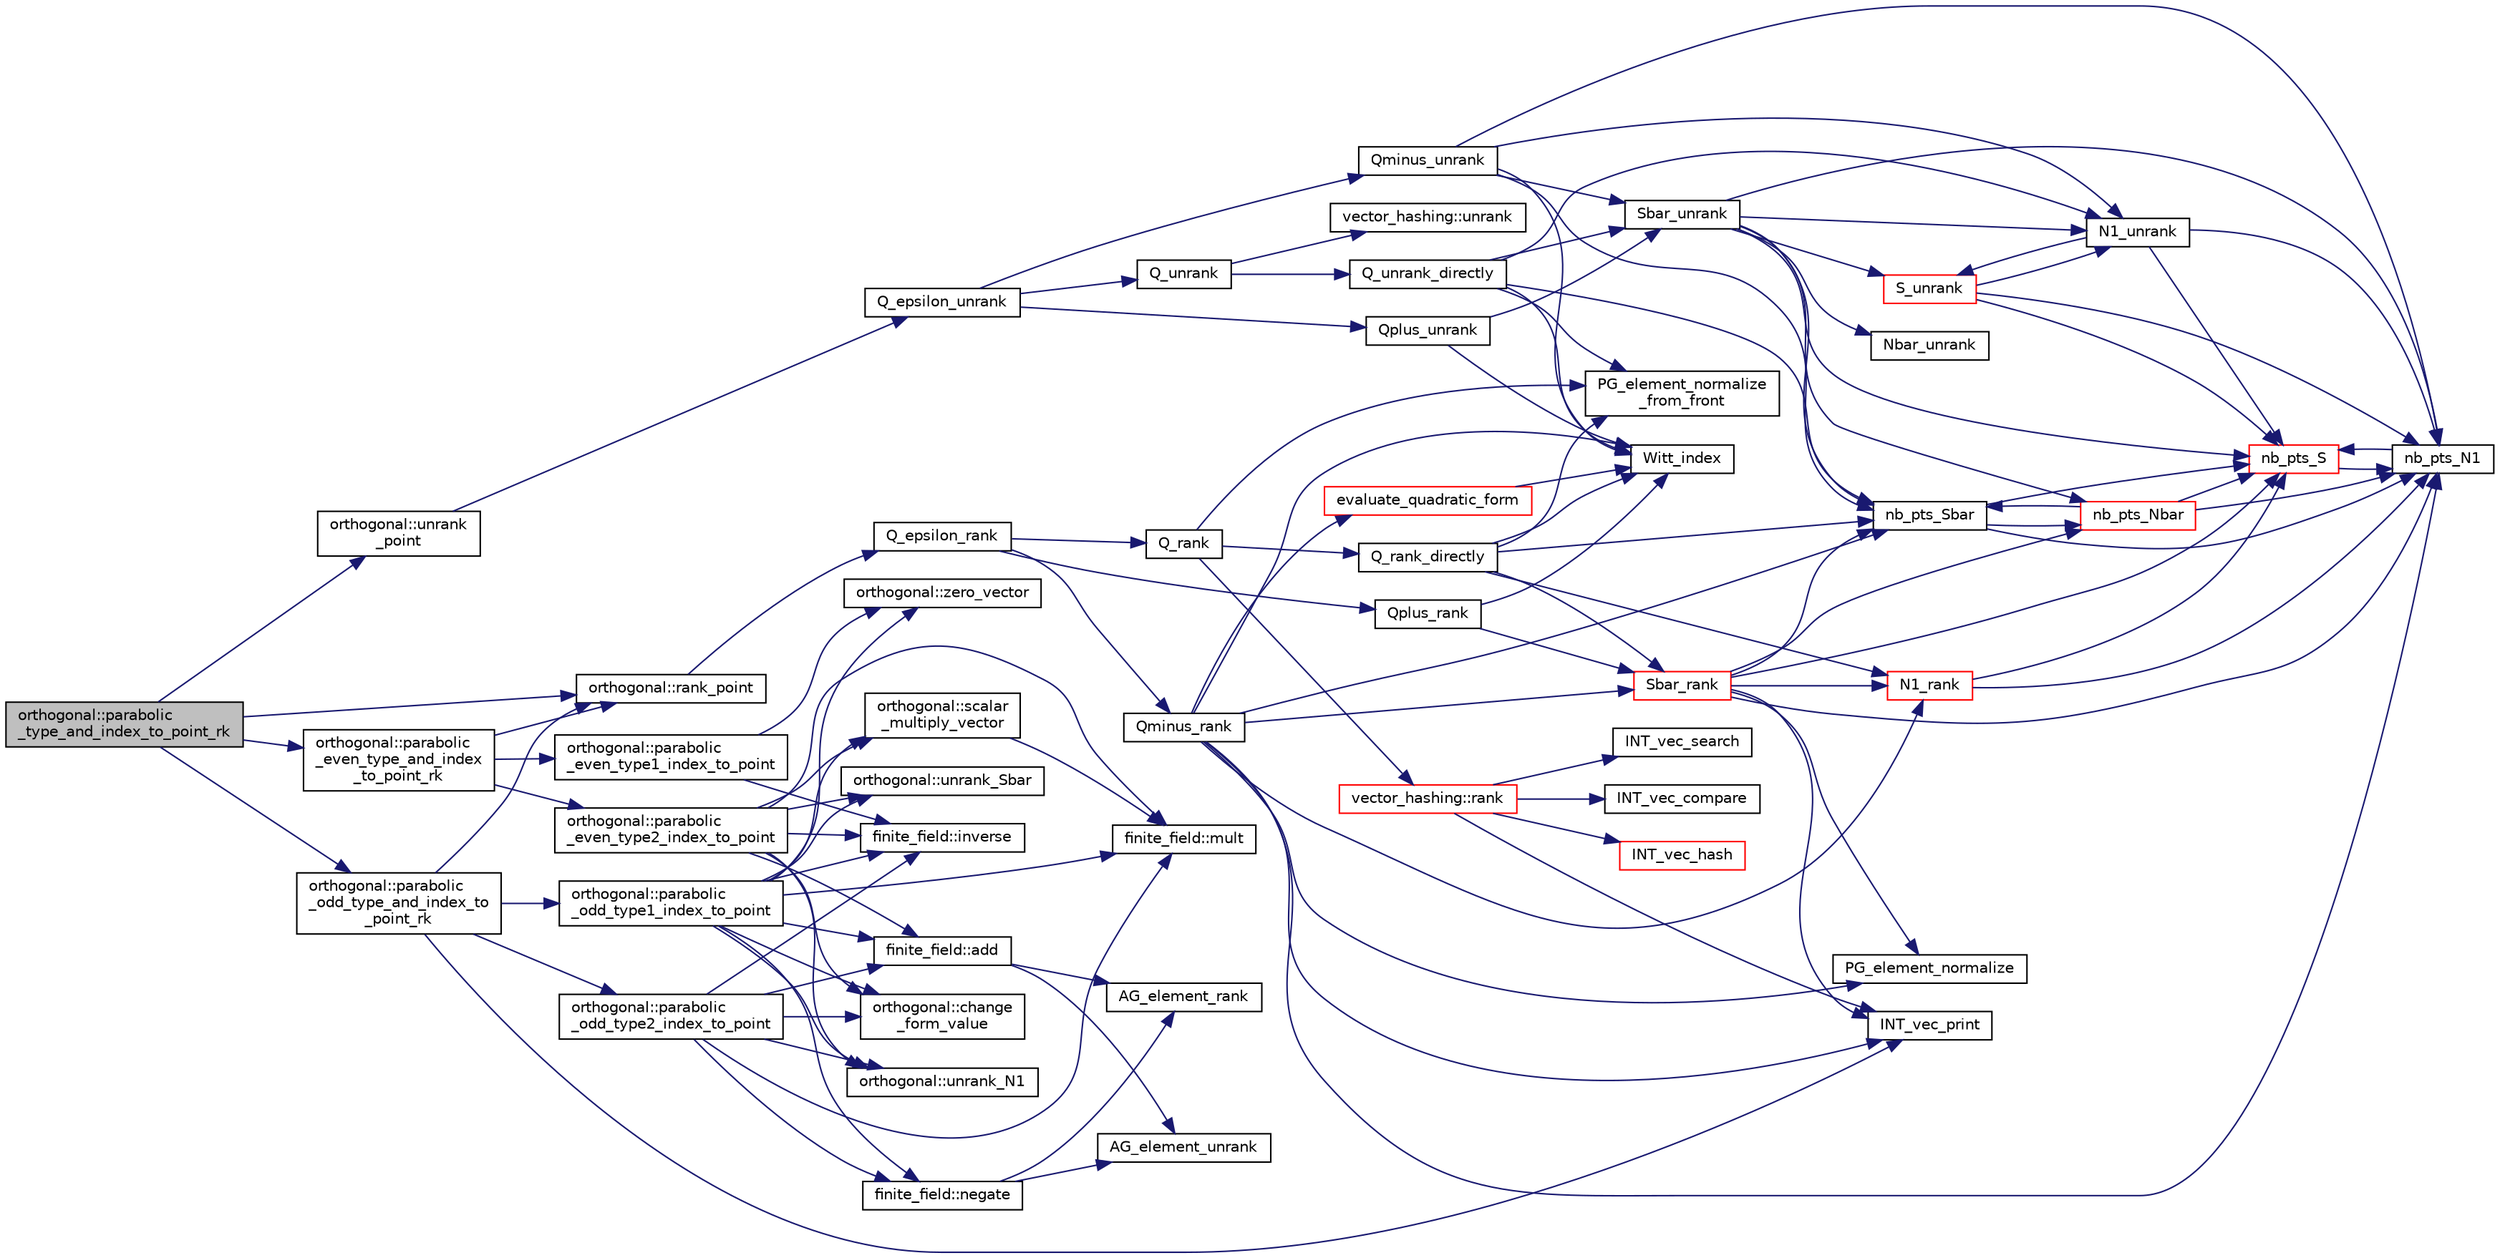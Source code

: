 digraph "orthogonal::parabolic_type_and_index_to_point_rk"
{
  edge [fontname="Helvetica",fontsize="10",labelfontname="Helvetica",labelfontsize="10"];
  node [fontname="Helvetica",fontsize="10",shape=record];
  rankdir="LR";
  Node30685 [label="orthogonal::parabolic\l_type_and_index_to_point_rk",height=0.2,width=0.4,color="black", fillcolor="grey75", style="filled", fontcolor="black"];
  Node30685 -> Node30686 [color="midnightblue",fontsize="10",style="solid",fontname="Helvetica"];
  Node30686 [label="orthogonal::unrank\l_point",height=0.2,width=0.4,color="black", fillcolor="white", style="filled",URL="$d7/daa/classorthogonal.html#ab655117100f7c66c19817b84ac5ac0a0"];
  Node30686 -> Node30687 [color="midnightblue",fontsize="10",style="solid",fontname="Helvetica"];
  Node30687 [label="Q_epsilon_unrank",height=0.2,width=0.4,color="black", fillcolor="white", style="filled",URL="$d4/d67/geometry_8h.html#af162c4d30d4a6528299e37551c353e7b"];
  Node30687 -> Node30688 [color="midnightblue",fontsize="10",style="solid",fontname="Helvetica"];
  Node30688 [label="Q_unrank",height=0.2,width=0.4,color="black", fillcolor="white", style="filled",URL="$db/da0/lib_2foundations_2geometry_2orthogonal__points_8_c.html#a6d02923d5b54ef796934e753e6f5b65b"];
  Node30688 -> Node30689 [color="midnightblue",fontsize="10",style="solid",fontname="Helvetica"];
  Node30689 [label="vector_hashing::unrank",height=0.2,width=0.4,color="black", fillcolor="white", style="filled",URL="$d8/daa/classvector__hashing.html#abbebd3a96a6d27a34b9b49af99e2ed3d"];
  Node30688 -> Node30690 [color="midnightblue",fontsize="10",style="solid",fontname="Helvetica"];
  Node30690 [label="Q_unrank_directly",height=0.2,width=0.4,color="black", fillcolor="white", style="filled",URL="$db/da0/lib_2foundations_2geometry_2orthogonal__points_8_c.html#a105e7e72249e78fcf0785c69099d90ce"];
  Node30690 -> Node30691 [color="midnightblue",fontsize="10",style="solid",fontname="Helvetica"];
  Node30691 [label="Witt_index",height=0.2,width=0.4,color="black", fillcolor="white", style="filled",URL="$db/da0/lib_2foundations_2geometry_2orthogonal__points_8_c.html#ab3483ecb9859a6758f82b5327da50534"];
  Node30690 -> Node30692 [color="midnightblue",fontsize="10",style="solid",fontname="Helvetica"];
  Node30692 [label="nb_pts_Sbar",height=0.2,width=0.4,color="black", fillcolor="white", style="filled",URL="$db/da0/lib_2foundations_2geometry_2orthogonal__points_8_c.html#a986dda26505c9934c771578b084f67cc"];
  Node30692 -> Node30693 [color="midnightblue",fontsize="10",style="solid",fontname="Helvetica"];
  Node30693 [label="nb_pts_S",height=0.2,width=0.4,color="red", fillcolor="white", style="filled",URL="$db/da0/lib_2foundations_2geometry_2orthogonal__points_8_c.html#a9bc3dec6e722644d182738102c3e04f3"];
  Node30693 -> Node30695 [color="midnightblue",fontsize="10",style="solid",fontname="Helvetica"];
  Node30695 [label="nb_pts_N1",height=0.2,width=0.4,color="black", fillcolor="white", style="filled",URL="$db/da0/lib_2foundations_2geometry_2orthogonal__points_8_c.html#ae0f2e1c76523db67b4ec9629ccc35bc6"];
  Node30695 -> Node30693 [color="midnightblue",fontsize="10",style="solid",fontname="Helvetica"];
  Node30692 -> Node30696 [color="midnightblue",fontsize="10",style="solid",fontname="Helvetica"];
  Node30696 [label="nb_pts_Nbar",height=0.2,width=0.4,color="red", fillcolor="white", style="filled",URL="$db/da0/lib_2foundations_2geometry_2orthogonal__points_8_c.html#a51b4684a176c6841fd3cd6c34c684c2c"];
  Node30696 -> Node30692 [color="midnightblue",fontsize="10",style="solid",fontname="Helvetica"];
  Node30696 -> Node30693 [color="midnightblue",fontsize="10",style="solid",fontname="Helvetica"];
  Node30696 -> Node30695 [color="midnightblue",fontsize="10",style="solid",fontname="Helvetica"];
  Node30692 -> Node30695 [color="midnightblue",fontsize="10",style="solid",fontname="Helvetica"];
  Node30690 -> Node30697 [color="midnightblue",fontsize="10",style="solid",fontname="Helvetica"];
  Node30697 [label="Sbar_unrank",height=0.2,width=0.4,color="black", fillcolor="white", style="filled",URL="$db/da0/lib_2foundations_2geometry_2orthogonal__points_8_c.html#a65d9b9ccfff12dd92f4f4e8360701c98"];
  Node30697 -> Node30692 [color="midnightblue",fontsize="10",style="solid",fontname="Helvetica"];
  Node30697 -> Node30693 [color="midnightblue",fontsize="10",style="solid",fontname="Helvetica"];
  Node30697 -> Node30698 [color="midnightblue",fontsize="10",style="solid",fontname="Helvetica"];
  Node30698 [label="S_unrank",height=0.2,width=0.4,color="red", fillcolor="white", style="filled",URL="$db/da0/lib_2foundations_2geometry_2orthogonal__points_8_c.html#a18964a35af25f1b4a85f4eaeb1543d92"];
  Node30698 -> Node30693 [color="midnightblue",fontsize="10",style="solid",fontname="Helvetica"];
  Node30698 -> Node30695 [color="midnightblue",fontsize="10",style="solid",fontname="Helvetica"];
  Node30698 -> Node30700 [color="midnightblue",fontsize="10",style="solid",fontname="Helvetica"];
  Node30700 [label="N1_unrank",height=0.2,width=0.4,color="black", fillcolor="white", style="filled",URL="$db/da0/lib_2foundations_2geometry_2orthogonal__points_8_c.html#aa9427e27f7f207c1baff3a34cc5d78cf"];
  Node30700 -> Node30693 [color="midnightblue",fontsize="10",style="solid",fontname="Helvetica"];
  Node30700 -> Node30695 [color="midnightblue",fontsize="10",style="solid",fontname="Helvetica"];
  Node30700 -> Node30698 [color="midnightblue",fontsize="10",style="solid",fontname="Helvetica"];
  Node30697 -> Node30696 [color="midnightblue",fontsize="10",style="solid",fontname="Helvetica"];
  Node30697 -> Node30695 [color="midnightblue",fontsize="10",style="solid",fontname="Helvetica"];
  Node30697 -> Node30704 [color="midnightblue",fontsize="10",style="solid",fontname="Helvetica"];
  Node30704 [label="Nbar_unrank",height=0.2,width=0.4,color="black", fillcolor="white", style="filled",URL="$db/da0/lib_2foundations_2geometry_2orthogonal__points_8_c.html#ad641d8fb061c898a2c18266e263fb278"];
  Node30697 -> Node30700 [color="midnightblue",fontsize="10",style="solid",fontname="Helvetica"];
  Node30690 -> Node30705 [color="midnightblue",fontsize="10",style="solid",fontname="Helvetica"];
  Node30705 [label="PG_element_normalize\l_from_front",height=0.2,width=0.4,color="black", fillcolor="white", style="filled",URL="$d4/d67/geometry_8h.html#af675caf5f9975573455c8d93cb56bf95"];
  Node30690 -> Node30700 [color="midnightblue",fontsize="10",style="solid",fontname="Helvetica"];
  Node30687 -> Node30706 [color="midnightblue",fontsize="10",style="solid",fontname="Helvetica"];
  Node30706 [label="Qplus_unrank",height=0.2,width=0.4,color="black", fillcolor="white", style="filled",URL="$db/da0/lib_2foundations_2geometry_2orthogonal__points_8_c.html#ad50512edd586919700e033744b4a03c8"];
  Node30706 -> Node30691 [color="midnightblue",fontsize="10",style="solid",fontname="Helvetica"];
  Node30706 -> Node30697 [color="midnightblue",fontsize="10",style="solid",fontname="Helvetica"];
  Node30687 -> Node30707 [color="midnightblue",fontsize="10",style="solid",fontname="Helvetica"];
  Node30707 [label="Qminus_unrank",height=0.2,width=0.4,color="black", fillcolor="white", style="filled",URL="$db/da0/lib_2foundations_2geometry_2orthogonal__points_8_c.html#ac2dd18f435ab479095b836a483c12c7d"];
  Node30707 -> Node30691 [color="midnightblue",fontsize="10",style="solid",fontname="Helvetica"];
  Node30707 -> Node30692 [color="midnightblue",fontsize="10",style="solid",fontname="Helvetica"];
  Node30707 -> Node30697 [color="midnightblue",fontsize="10",style="solid",fontname="Helvetica"];
  Node30707 -> Node30695 [color="midnightblue",fontsize="10",style="solid",fontname="Helvetica"];
  Node30707 -> Node30700 [color="midnightblue",fontsize="10",style="solid",fontname="Helvetica"];
  Node30685 -> Node30708 [color="midnightblue",fontsize="10",style="solid",fontname="Helvetica"];
  Node30708 [label="orthogonal::rank_point",height=0.2,width=0.4,color="black", fillcolor="white", style="filled",URL="$d7/daa/classorthogonal.html#adb4f1528590a804b3c011a68c9ebf655"];
  Node30708 -> Node30709 [color="midnightblue",fontsize="10",style="solid",fontname="Helvetica"];
  Node30709 [label="Q_epsilon_rank",height=0.2,width=0.4,color="black", fillcolor="white", style="filled",URL="$d4/d67/geometry_8h.html#a0949e1151174e2988aa697cb31942e97"];
  Node30709 -> Node30710 [color="midnightblue",fontsize="10",style="solid",fontname="Helvetica"];
  Node30710 [label="Q_rank",height=0.2,width=0.4,color="black", fillcolor="white", style="filled",URL="$db/da0/lib_2foundations_2geometry_2orthogonal__points_8_c.html#ad2671f4db3224df1e22494b9d946375e"];
  Node30710 -> Node30705 [color="midnightblue",fontsize="10",style="solid",fontname="Helvetica"];
  Node30710 -> Node30711 [color="midnightblue",fontsize="10",style="solid",fontname="Helvetica"];
  Node30711 [label="vector_hashing::rank",height=0.2,width=0.4,color="red", fillcolor="white", style="filled",URL="$d8/daa/classvector__hashing.html#a4879796cc2ade5fcef891747909ec710"];
  Node30711 -> Node30712 [color="midnightblue",fontsize="10",style="solid",fontname="Helvetica"];
  Node30712 [label="INT_vec_hash",height=0.2,width=0.4,color="red", fillcolor="white", style="filled",URL="$d5/db4/io__and__os_8h.html#a2c14b1034b07b03b4df943066edeb99f"];
  Node30711 -> Node30714 [color="midnightblue",fontsize="10",style="solid",fontname="Helvetica"];
  Node30714 [label="INT_vec_search",height=0.2,width=0.4,color="black", fillcolor="white", style="filled",URL="$d5/de2/foundations_2data__structures_2data__structures_8h.html#ad103ef2316a1f671bdb68fd9cd9ba945"];
  Node30711 -> Node30715 [color="midnightblue",fontsize="10",style="solid",fontname="Helvetica"];
  Node30715 [label="INT_vec_compare",height=0.2,width=0.4,color="black", fillcolor="white", style="filled",URL="$d5/de2/foundations_2data__structures_2data__structures_8h.html#ac1a17fca23fb4a338aef8547a4c2fded"];
  Node30711 -> Node30716 [color="midnightblue",fontsize="10",style="solid",fontname="Helvetica"];
  Node30716 [label="INT_vec_print",height=0.2,width=0.4,color="black", fillcolor="white", style="filled",URL="$df/dbf/sajeeb_8_c.html#a79a5901af0b47dd0d694109543c027fe"];
  Node30710 -> Node30718 [color="midnightblue",fontsize="10",style="solid",fontname="Helvetica"];
  Node30718 [label="Q_rank_directly",height=0.2,width=0.4,color="black", fillcolor="white", style="filled",URL="$db/da0/lib_2foundations_2geometry_2orthogonal__points_8_c.html#a5f856abfc1a984dc77a7e21a239ab88e"];
  Node30718 -> Node30691 [color="midnightblue",fontsize="10",style="solid",fontname="Helvetica"];
  Node30718 -> Node30692 [color="midnightblue",fontsize="10",style="solid",fontname="Helvetica"];
  Node30718 -> Node30719 [color="midnightblue",fontsize="10",style="solid",fontname="Helvetica"];
  Node30719 [label="Sbar_rank",height=0.2,width=0.4,color="red", fillcolor="white", style="filled",URL="$db/da0/lib_2foundations_2geometry_2orthogonal__points_8_c.html#a9f987613e1f3dd623ce4032443a5a4a3"];
  Node30719 -> Node30720 [color="midnightblue",fontsize="10",style="solid",fontname="Helvetica"];
  Node30720 [label="PG_element_normalize",height=0.2,width=0.4,color="black", fillcolor="white", style="filled",URL="$d4/d67/geometry_8h.html#a5a4c3c1158bad6bab0d786c616bd0996"];
  Node30719 -> Node30716 [color="midnightblue",fontsize="10",style="solid",fontname="Helvetica"];
  Node30719 -> Node30692 [color="midnightblue",fontsize="10",style="solid",fontname="Helvetica"];
  Node30719 -> Node30693 [color="midnightblue",fontsize="10",style="solid",fontname="Helvetica"];
  Node30719 -> Node30696 [color="midnightblue",fontsize="10",style="solid",fontname="Helvetica"];
  Node30719 -> Node30695 [color="midnightblue",fontsize="10",style="solid",fontname="Helvetica"];
  Node30719 -> Node30724 [color="midnightblue",fontsize="10",style="solid",fontname="Helvetica"];
  Node30724 [label="N1_rank",height=0.2,width=0.4,color="red", fillcolor="white", style="filled",URL="$db/da0/lib_2foundations_2geometry_2orthogonal__points_8_c.html#aeb5e4527dd73fce52439f30400b9946a"];
  Node30724 -> Node30693 [color="midnightblue",fontsize="10",style="solid",fontname="Helvetica"];
  Node30724 -> Node30695 [color="midnightblue",fontsize="10",style="solid",fontname="Helvetica"];
  Node30718 -> Node30705 [color="midnightblue",fontsize="10",style="solid",fontname="Helvetica"];
  Node30718 -> Node30724 [color="midnightblue",fontsize="10",style="solid",fontname="Helvetica"];
  Node30709 -> Node30726 [color="midnightblue",fontsize="10",style="solid",fontname="Helvetica"];
  Node30726 [label="Qplus_rank",height=0.2,width=0.4,color="black", fillcolor="white", style="filled",URL="$db/da0/lib_2foundations_2geometry_2orthogonal__points_8_c.html#aaa1be357d007a845ce2866169d63afb7"];
  Node30726 -> Node30691 [color="midnightblue",fontsize="10",style="solid",fontname="Helvetica"];
  Node30726 -> Node30719 [color="midnightblue",fontsize="10",style="solid",fontname="Helvetica"];
  Node30709 -> Node30727 [color="midnightblue",fontsize="10",style="solid",fontname="Helvetica"];
  Node30727 [label="Qminus_rank",height=0.2,width=0.4,color="black", fillcolor="white", style="filled",URL="$db/da0/lib_2foundations_2geometry_2orthogonal__points_8_c.html#aec3e3dad3c2c12fa081edab0af2cb91a"];
  Node30727 -> Node30691 [color="midnightblue",fontsize="10",style="solid",fontname="Helvetica"];
  Node30727 -> Node30728 [color="midnightblue",fontsize="10",style="solid",fontname="Helvetica"];
  Node30728 [label="evaluate_quadratic_form",height=0.2,width=0.4,color="red", fillcolor="white", style="filled",URL="$db/da0/lib_2foundations_2geometry_2orthogonal__points_8_c.html#a4faa3ca9079fe60d4ad421506491ed6a"];
  Node30728 -> Node30691 [color="midnightblue",fontsize="10",style="solid",fontname="Helvetica"];
  Node30727 -> Node30716 [color="midnightblue",fontsize="10",style="solid",fontname="Helvetica"];
  Node30727 -> Node30720 [color="midnightblue",fontsize="10",style="solid",fontname="Helvetica"];
  Node30727 -> Node30719 [color="midnightblue",fontsize="10",style="solid",fontname="Helvetica"];
  Node30727 -> Node30692 [color="midnightblue",fontsize="10",style="solid",fontname="Helvetica"];
  Node30727 -> Node30695 [color="midnightblue",fontsize="10",style="solid",fontname="Helvetica"];
  Node30727 -> Node30724 [color="midnightblue",fontsize="10",style="solid",fontname="Helvetica"];
  Node30685 -> Node30729 [color="midnightblue",fontsize="10",style="solid",fontname="Helvetica"];
  Node30729 [label="orthogonal::parabolic\l_even_type_and_index\l_to_point_rk",height=0.2,width=0.4,color="black", fillcolor="white", style="filled",URL="$d7/daa/classorthogonal.html#af43894039e8c5a8039f52b93dfa3ff77"];
  Node30729 -> Node30730 [color="midnightblue",fontsize="10",style="solid",fontname="Helvetica"];
  Node30730 [label="orthogonal::parabolic\l_even_type1_index_to_point",height=0.2,width=0.4,color="black", fillcolor="white", style="filled",URL="$d7/daa/classorthogonal.html#a6646754b896f772146faceaa4100403f"];
  Node30730 -> Node30731 [color="midnightblue",fontsize="10",style="solid",fontname="Helvetica"];
  Node30731 [label="orthogonal::zero_vector",height=0.2,width=0.4,color="black", fillcolor="white", style="filled",URL="$d7/daa/classorthogonal.html#ac549a3cc712c2e811ae33820f0ccd59a"];
  Node30730 -> Node30732 [color="midnightblue",fontsize="10",style="solid",fontname="Helvetica"];
  Node30732 [label="finite_field::inverse",height=0.2,width=0.4,color="black", fillcolor="white", style="filled",URL="$df/d5a/classfinite__field.html#a69f2a12c01e70b7ce2d115c5221c9cdd"];
  Node30729 -> Node30708 [color="midnightblue",fontsize="10",style="solid",fontname="Helvetica"];
  Node30729 -> Node30733 [color="midnightblue",fontsize="10",style="solid",fontname="Helvetica"];
  Node30733 [label="orthogonal::parabolic\l_even_type2_index_to_point",height=0.2,width=0.4,color="black", fillcolor="white", style="filled",URL="$d7/daa/classorthogonal.html#ac00a073ffe018536d0b07841b405533a"];
  Node30733 -> Node30734 [color="midnightblue",fontsize="10",style="solid",fontname="Helvetica"];
  Node30734 [label="orthogonal::unrank_N1",height=0.2,width=0.4,color="black", fillcolor="white", style="filled",URL="$d7/daa/classorthogonal.html#ac39ac9cea140f569c2b78ad01310b4b6"];
  Node30733 -> Node30735 [color="midnightblue",fontsize="10",style="solid",fontname="Helvetica"];
  Node30735 [label="orthogonal::change\l_form_value",height=0.2,width=0.4,color="black", fillcolor="white", style="filled",URL="$d7/daa/classorthogonal.html#a981c26d4b73e152cd884f0b969a581bf"];
  Node30733 -> Node30736 [color="midnightblue",fontsize="10",style="solid",fontname="Helvetica"];
  Node30736 [label="orthogonal::unrank_Sbar",height=0.2,width=0.4,color="black", fillcolor="white", style="filled",URL="$d7/daa/classorthogonal.html#af5dc4e991f79be6bfdce4325648e037a"];
  Node30733 -> Node30737 [color="midnightblue",fontsize="10",style="solid",fontname="Helvetica"];
  Node30737 [label="orthogonal::scalar\l_multiply_vector",height=0.2,width=0.4,color="black", fillcolor="white", style="filled",URL="$d7/daa/classorthogonal.html#aa09d1376cd2f6bd9a3dbc05d2e300345"];
  Node30737 -> Node30738 [color="midnightblue",fontsize="10",style="solid",fontname="Helvetica"];
  Node30738 [label="finite_field::mult",height=0.2,width=0.4,color="black", fillcolor="white", style="filled",URL="$df/d5a/classfinite__field.html#a24fb5917aa6d4d656fd855b7f44a13b0"];
  Node30733 -> Node30732 [color="midnightblue",fontsize="10",style="solid",fontname="Helvetica"];
  Node30733 -> Node30738 [color="midnightblue",fontsize="10",style="solid",fontname="Helvetica"];
  Node30733 -> Node30739 [color="midnightblue",fontsize="10",style="solid",fontname="Helvetica"];
  Node30739 [label="finite_field::add",height=0.2,width=0.4,color="black", fillcolor="white", style="filled",URL="$df/d5a/classfinite__field.html#a8f12328a27500f3c7be0c849ebbc9d14"];
  Node30739 -> Node30740 [color="midnightblue",fontsize="10",style="solid",fontname="Helvetica"];
  Node30740 [label="AG_element_unrank",height=0.2,width=0.4,color="black", fillcolor="white", style="filled",URL="$d4/d67/geometry_8h.html#a4a33b86c87b2879b97cfa1327abe2885"];
  Node30739 -> Node30741 [color="midnightblue",fontsize="10",style="solid",fontname="Helvetica"];
  Node30741 [label="AG_element_rank",height=0.2,width=0.4,color="black", fillcolor="white", style="filled",URL="$d4/d67/geometry_8h.html#ab2ac908d07dd8038fd996e26bdc75c17"];
  Node30685 -> Node30742 [color="midnightblue",fontsize="10",style="solid",fontname="Helvetica"];
  Node30742 [label="orthogonal::parabolic\l_odd_type_and_index_to\l_point_rk",height=0.2,width=0.4,color="black", fillcolor="white", style="filled",URL="$d7/daa/classorthogonal.html#aac70113614b52601e38b3ce8cbffbc9a"];
  Node30742 -> Node30743 [color="midnightblue",fontsize="10",style="solid",fontname="Helvetica"];
  Node30743 [label="orthogonal::parabolic\l_odd_type1_index_to_point",height=0.2,width=0.4,color="black", fillcolor="white", style="filled",URL="$d7/daa/classorthogonal.html#a90ae2eb18659cb8dcd94eafc0b4eccf7"];
  Node30743 -> Node30734 [color="midnightblue",fontsize="10",style="solid",fontname="Helvetica"];
  Node30743 -> Node30744 [color="midnightblue",fontsize="10",style="solid",fontname="Helvetica"];
  Node30744 [label="finite_field::negate",height=0.2,width=0.4,color="black", fillcolor="white", style="filled",URL="$df/d5a/classfinite__field.html#aa9d798298f25d4a9262b5bc5f1733e31"];
  Node30744 -> Node30740 [color="midnightblue",fontsize="10",style="solid",fontname="Helvetica"];
  Node30744 -> Node30741 [color="midnightblue",fontsize="10",style="solid",fontname="Helvetica"];
  Node30743 -> Node30735 [color="midnightblue",fontsize="10",style="solid",fontname="Helvetica"];
  Node30743 -> Node30738 [color="midnightblue",fontsize="10",style="solid",fontname="Helvetica"];
  Node30743 -> Node30732 [color="midnightblue",fontsize="10",style="solid",fontname="Helvetica"];
  Node30743 -> Node30731 [color="midnightblue",fontsize="10",style="solid",fontname="Helvetica"];
  Node30743 -> Node30736 [color="midnightblue",fontsize="10",style="solid",fontname="Helvetica"];
  Node30743 -> Node30737 [color="midnightblue",fontsize="10",style="solid",fontname="Helvetica"];
  Node30743 -> Node30739 [color="midnightblue",fontsize="10",style="solid",fontname="Helvetica"];
  Node30742 -> Node30716 [color="midnightblue",fontsize="10",style="solid",fontname="Helvetica"];
  Node30742 -> Node30708 [color="midnightblue",fontsize="10",style="solid",fontname="Helvetica"];
  Node30742 -> Node30745 [color="midnightblue",fontsize="10",style="solid",fontname="Helvetica"];
  Node30745 [label="orthogonal::parabolic\l_odd_type2_index_to_point",height=0.2,width=0.4,color="black", fillcolor="white", style="filled",URL="$d7/daa/classorthogonal.html#a7bbc04bb592d92a5dc35b77f33811fe0"];
  Node30745 -> Node30734 [color="midnightblue",fontsize="10",style="solid",fontname="Helvetica"];
  Node30745 -> Node30744 [color="midnightblue",fontsize="10",style="solid",fontname="Helvetica"];
  Node30745 -> Node30735 [color="midnightblue",fontsize="10",style="solid",fontname="Helvetica"];
  Node30745 -> Node30738 [color="midnightblue",fontsize="10",style="solid",fontname="Helvetica"];
  Node30745 -> Node30732 [color="midnightblue",fontsize="10",style="solid",fontname="Helvetica"];
  Node30745 -> Node30739 [color="midnightblue",fontsize="10",style="solid",fontname="Helvetica"];
}
